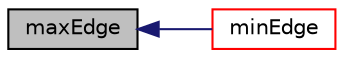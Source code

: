 digraph "maxEdge"
{
  bgcolor="transparent";
  edge [fontname="Helvetica",fontsize="10",labelfontname="Helvetica",labelfontsize="10"];
  node [fontname="Helvetica",fontsize="10",shape=record];
  rankdir="LR";
  Node1 [label="maxEdge",height=0.2,width=0.4,color="black", fillcolor="grey75", style="filled", fontcolor="black"];
  Node1 -> Node2 [dir="back",color="midnightblue",fontsize="10",style="solid",fontname="Helvetica"];
  Node2 [label="minEdge",height=0.2,width=0.4,color="red",URL="$a02768.html#ac365a22b30a404441ffa961fefac8348",tooltip="Returns element in edgeIndices with minimum length. "];
}
